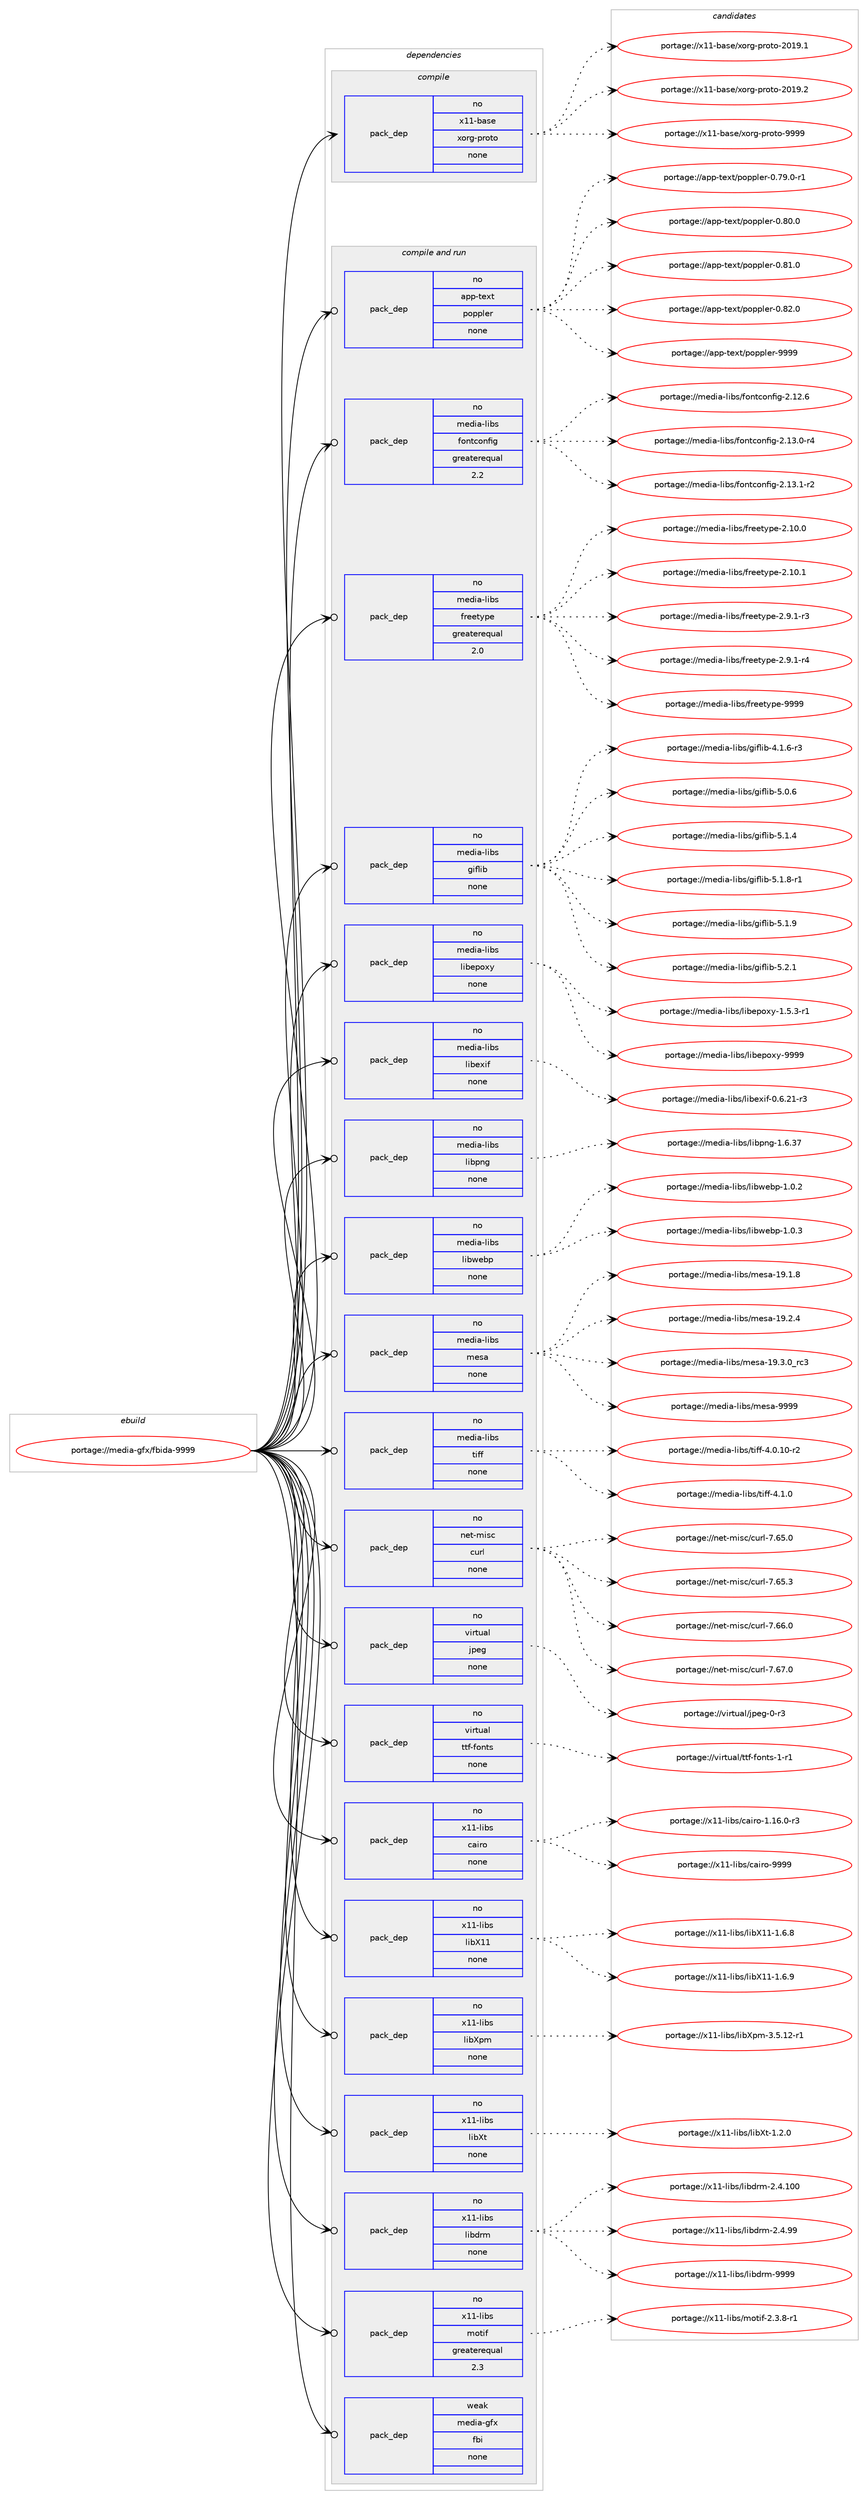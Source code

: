 digraph prolog {

# *************
# Graph options
# *************

newrank=true;
concentrate=true;
compound=true;
graph [rankdir=LR,fontname=Helvetica,fontsize=10,ranksep=1.5];#, ranksep=2.5, nodesep=0.2];
edge  [arrowhead=vee];
node  [fontname=Helvetica,fontsize=10];

# **********
# The ebuild
# **********

subgraph cluster_leftcol {
color=gray;
rank=same;
label=<<i>ebuild</i>>;
id [label="portage://media-gfx/fbida-9999", color=red, width=4, href="../media-gfx/fbida-9999.svg"];
}

# ****************
# The dependencies
# ****************

subgraph cluster_midcol {
color=gray;
label=<<i>dependencies</i>>;
subgraph cluster_compile {
fillcolor="#eeeeee";
style=filled;
label=<<i>compile</i>>;
subgraph pack229349 {
dependency312637 [label=<<TABLE BORDER="0" CELLBORDER="1" CELLSPACING="0" CELLPADDING="4" WIDTH="220"><TR><TD ROWSPAN="6" CELLPADDING="30">pack_dep</TD></TR><TR><TD WIDTH="110">no</TD></TR><TR><TD>x11-base</TD></TR><TR><TD>xorg-proto</TD></TR><TR><TD>none</TD></TR><TR><TD></TD></TR></TABLE>>, shape=none, color=blue];
}
id:e -> dependency312637:w [weight=20,style="solid",arrowhead="vee"];
}
subgraph cluster_compileandrun {
fillcolor="#eeeeee";
style=filled;
label=<<i>compile and run</i>>;
subgraph pack229350 {
dependency312638 [label=<<TABLE BORDER="0" CELLBORDER="1" CELLSPACING="0" CELLPADDING="4" WIDTH="220"><TR><TD ROWSPAN="6" CELLPADDING="30">pack_dep</TD></TR><TR><TD WIDTH="110">no</TD></TR><TR><TD>app-text</TD></TR><TR><TD>poppler</TD></TR><TR><TD>none</TD></TR><TR><TD></TD></TR></TABLE>>, shape=none, color=blue];
}
id:e -> dependency312638:w [weight=20,style="solid",arrowhead="odotvee"];
subgraph pack229351 {
dependency312639 [label=<<TABLE BORDER="0" CELLBORDER="1" CELLSPACING="0" CELLPADDING="4" WIDTH="220"><TR><TD ROWSPAN="6" CELLPADDING="30">pack_dep</TD></TR><TR><TD WIDTH="110">no</TD></TR><TR><TD>media-libs</TD></TR><TR><TD>fontconfig</TD></TR><TR><TD>greaterequal</TD></TR><TR><TD>2.2</TD></TR></TABLE>>, shape=none, color=blue];
}
id:e -> dependency312639:w [weight=20,style="solid",arrowhead="odotvee"];
subgraph pack229352 {
dependency312640 [label=<<TABLE BORDER="0" CELLBORDER="1" CELLSPACING="0" CELLPADDING="4" WIDTH="220"><TR><TD ROWSPAN="6" CELLPADDING="30">pack_dep</TD></TR><TR><TD WIDTH="110">no</TD></TR><TR><TD>media-libs</TD></TR><TR><TD>freetype</TD></TR><TR><TD>greaterequal</TD></TR><TR><TD>2.0</TD></TR></TABLE>>, shape=none, color=blue];
}
id:e -> dependency312640:w [weight=20,style="solid",arrowhead="odotvee"];
subgraph pack229353 {
dependency312641 [label=<<TABLE BORDER="0" CELLBORDER="1" CELLSPACING="0" CELLPADDING="4" WIDTH="220"><TR><TD ROWSPAN="6" CELLPADDING="30">pack_dep</TD></TR><TR><TD WIDTH="110">no</TD></TR><TR><TD>media-libs</TD></TR><TR><TD>giflib</TD></TR><TR><TD>none</TD></TR><TR><TD></TD></TR></TABLE>>, shape=none, color=blue];
}
id:e -> dependency312641:w [weight=20,style="solid",arrowhead="odotvee"];
subgraph pack229354 {
dependency312642 [label=<<TABLE BORDER="0" CELLBORDER="1" CELLSPACING="0" CELLPADDING="4" WIDTH="220"><TR><TD ROWSPAN="6" CELLPADDING="30">pack_dep</TD></TR><TR><TD WIDTH="110">no</TD></TR><TR><TD>media-libs</TD></TR><TR><TD>libepoxy</TD></TR><TR><TD>none</TD></TR><TR><TD></TD></TR></TABLE>>, shape=none, color=blue];
}
id:e -> dependency312642:w [weight=20,style="solid",arrowhead="odotvee"];
subgraph pack229355 {
dependency312643 [label=<<TABLE BORDER="0" CELLBORDER="1" CELLSPACING="0" CELLPADDING="4" WIDTH="220"><TR><TD ROWSPAN="6" CELLPADDING="30">pack_dep</TD></TR><TR><TD WIDTH="110">no</TD></TR><TR><TD>media-libs</TD></TR><TR><TD>libexif</TD></TR><TR><TD>none</TD></TR><TR><TD></TD></TR></TABLE>>, shape=none, color=blue];
}
id:e -> dependency312643:w [weight=20,style="solid",arrowhead="odotvee"];
subgraph pack229356 {
dependency312644 [label=<<TABLE BORDER="0" CELLBORDER="1" CELLSPACING="0" CELLPADDING="4" WIDTH="220"><TR><TD ROWSPAN="6" CELLPADDING="30">pack_dep</TD></TR><TR><TD WIDTH="110">no</TD></TR><TR><TD>media-libs</TD></TR><TR><TD>libpng</TD></TR><TR><TD>none</TD></TR><TR><TD></TD></TR></TABLE>>, shape=none, color=blue];
}
id:e -> dependency312644:w [weight=20,style="solid",arrowhead="odotvee"];
subgraph pack229357 {
dependency312645 [label=<<TABLE BORDER="0" CELLBORDER="1" CELLSPACING="0" CELLPADDING="4" WIDTH="220"><TR><TD ROWSPAN="6" CELLPADDING="30">pack_dep</TD></TR><TR><TD WIDTH="110">no</TD></TR><TR><TD>media-libs</TD></TR><TR><TD>libwebp</TD></TR><TR><TD>none</TD></TR><TR><TD></TD></TR></TABLE>>, shape=none, color=blue];
}
id:e -> dependency312645:w [weight=20,style="solid",arrowhead="odotvee"];
subgraph pack229358 {
dependency312646 [label=<<TABLE BORDER="0" CELLBORDER="1" CELLSPACING="0" CELLPADDING="4" WIDTH="220"><TR><TD ROWSPAN="6" CELLPADDING="30">pack_dep</TD></TR><TR><TD WIDTH="110">no</TD></TR><TR><TD>media-libs</TD></TR><TR><TD>mesa</TD></TR><TR><TD>none</TD></TR><TR><TD></TD></TR></TABLE>>, shape=none, color=blue];
}
id:e -> dependency312646:w [weight=20,style="solid",arrowhead="odotvee"];
subgraph pack229359 {
dependency312647 [label=<<TABLE BORDER="0" CELLBORDER="1" CELLSPACING="0" CELLPADDING="4" WIDTH="220"><TR><TD ROWSPAN="6" CELLPADDING="30">pack_dep</TD></TR><TR><TD WIDTH="110">no</TD></TR><TR><TD>media-libs</TD></TR><TR><TD>tiff</TD></TR><TR><TD>none</TD></TR><TR><TD></TD></TR></TABLE>>, shape=none, color=blue];
}
id:e -> dependency312647:w [weight=20,style="solid",arrowhead="odotvee"];
subgraph pack229360 {
dependency312648 [label=<<TABLE BORDER="0" CELLBORDER="1" CELLSPACING="0" CELLPADDING="4" WIDTH="220"><TR><TD ROWSPAN="6" CELLPADDING="30">pack_dep</TD></TR><TR><TD WIDTH="110">no</TD></TR><TR><TD>net-misc</TD></TR><TR><TD>curl</TD></TR><TR><TD>none</TD></TR><TR><TD></TD></TR></TABLE>>, shape=none, color=blue];
}
id:e -> dependency312648:w [weight=20,style="solid",arrowhead="odotvee"];
subgraph pack229361 {
dependency312649 [label=<<TABLE BORDER="0" CELLBORDER="1" CELLSPACING="0" CELLPADDING="4" WIDTH="220"><TR><TD ROWSPAN="6" CELLPADDING="30">pack_dep</TD></TR><TR><TD WIDTH="110">no</TD></TR><TR><TD>virtual</TD></TR><TR><TD>jpeg</TD></TR><TR><TD>none</TD></TR><TR><TD></TD></TR></TABLE>>, shape=none, color=blue];
}
id:e -> dependency312649:w [weight=20,style="solid",arrowhead="odotvee"];
subgraph pack229362 {
dependency312650 [label=<<TABLE BORDER="0" CELLBORDER="1" CELLSPACING="0" CELLPADDING="4" WIDTH="220"><TR><TD ROWSPAN="6" CELLPADDING="30">pack_dep</TD></TR><TR><TD WIDTH="110">no</TD></TR><TR><TD>virtual</TD></TR><TR><TD>ttf-fonts</TD></TR><TR><TD>none</TD></TR><TR><TD></TD></TR></TABLE>>, shape=none, color=blue];
}
id:e -> dependency312650:w [weight=20,style="solid",arrowhead="odotvee"];
subgraph pack229363 {
dependency312651 [label=<<TABLE BORDER="0" CELLBORDER="1" CELLSPACING="0" CELLPADDING="4" WIDTH="220"><TR><TD ROWSPAN="6" CELLPADDING="30">pack_dep</TD></TR><TR><TD WIDTH="110">no</TD></TR><TR><TD>x11-libs</TD></TR><TR><TD>cairo</TD></TR><TR><TD>none</TD></TR><TR><TD></TD></TR></TABLE>>, shape=none, color=blue];
}
id:e -> dependency312651:w [weight=20,style="solid",arrowhead="odotvee"];
subgraph pack229364 {
dependency312652 [label=<<TABLE BORDER="0" CELLBORDER="1" CELLSPACING="0" CELLPADDING="4" WIDTH="220"><TR><TD ROWSPAN="6" CELLPADDING="30">pack_dep</TD></TR><TR><TD WIDTH="110">no</TD></TR><TR><TD>x11-libs</TD></TR><TR><TD>libX11</TD></TR><TR><TD>none</TD></TR><TR><TD></TD></TR></TABLE>>, shape=none, color=blue];
}
id:e -> dependency312652:w [weight=20,style="solid",arrowhead="odotvee"];
subgraph pack229365 {
dependency312653 [label=<<TABLE BORDER="0" CELLBORDER="1" CELLSPACING="0" CELLPADDING="4" WIDTH="220"><TR><TD ROWSPAN="6" CELLPADDING="30">pack_dep</TD></TR><TR><TD WIDTH="110">no</TD></TR><TR><TD>x11-libs</TD></TR><TR><TD>libXpm</TD></TR><TR><TD>none</TD></TR><TR><TD></TD></TR></TABLE>>, shape=none, color=blue];
}
id:e -> dependency312653:w [weight=20,style="solid",arrowhead="odotvee"];
subgraph pack229366 {
dependency312654 [label=<<TABLE BORDER="0" CELLBORDER="1" CELLSPACING="0" CELLPADDING="4" WIDTH="220"><TR><TD ROWSPAN="6" CELLPADDING="30">pack_dep</TD></TR><TR><TD WIDTH="110">no</TD></TR><TR><TD>x11-libs</TD></TR><TR><TD>libXt</TD></TR><TR><TD>none</TD></TR><TR><TD></TD></TR></TABLE>>, shape=none, color=blue];
}
id:e -> dependency312654:w [weight=20,style="solid",arrowhead="odotvee"];
subgraph pack229367 {
dependency312655 [label=<<TABLE BORDER="0" CELLBORDER="1" CELLSPACING="0" CELLPADDING="4" WIDTH="220"><TR><TD ROWSPAN="6" CELLPADDING="30">pack_dep</TD></TR><TR><TD WIDTH="110">no</TD></TR><TR><TD>x11-libs</TD></TR><TR><TD>libdrm</TD></TR><TR><TD>none</TD></TR><TR><TD></TD></TR></TABLE>>, shape=none, color=blue];
}
id:e -> dependency312655:w [weight=20,style="solid",arrowhead="odotvee"];
subgraph pack229368 {
dependency312656 [label=<<TABLE BORDER="0" CELLBORDER="1" CELLSPACING="0" CELLPADDING="4" WIDTH="220"><TR><TD ROWSPAN="6" CELLPADDING="30">pack_dep</TD></TR><TR><TD WIDTH="110">no</TD></TR><TR><TD>x11-libs</TD></TR><TR><TD>motif</TD></TR><TR><TD>greaterequal</TD></TR><TR><TD>2.3</TD></TR></TABLE>>, shape=none, color=blue];
}
id:e -> dependency312656:w [weight=20,style="solid",arrowhead="odotvee"];
subgraph pack229369 {
dependency312657 [label=<<TABLE BORDER="0" CELLBORDER="1" CELLSPACING="0" CELLPADDING="4" WIDTH="220"><TR><TD ROWSPAN="6" CELLPADDING="30">pack_dep</TD></TR><TR><TD WIDTH="110">weak</TD></TR><TR><TD>media-gfx</TD></TR><TR><TD>fbi</TD></TR><TR><TD>none</TD></TR><TR><TD></TD></TR></TABLE>>, shape=none, color=blue];
}
id:e -> dependency312657:w [weight=20,style="solid",arrowhead="odotvee"];
}
subgraph cluster_run {
fillcolor="#eeeeee";
style=filled;
label=<<i>run</i>>;
}
}

# **************
# The candidates
# **************

subgraph cluster_choices {
rank=same;
color=gray;
label=<<i>candidates</i>>;

subgraph choice229349 {
color=black;
nodesep=1;
choiceportage1204949459897115101471201111141034511211411111611145504849574649 [label="portage://x11-base/xorg-proto-2019.1", color=red, width=4,href="../x11-base/xorg-proto-2019.1.svg"];
choiceportage1204949459897115101471201111141034511211411111611145504849574650 [label="portage://x11-base/xorg-proto-2019.2", color=red, width=4,href="../x11-base/xorg-proto-2019.2.svg"];
choiceportage120494945989711510147120111114103451121141111161114557575757 [label="portage://x11-base/xorg-proto-9999", color=red, width=4,href="../x11-base/xorg-proto-9999.svg"];
dependency312637:e -> choiceportage1204949459897115101471201111141034511211411111611145504849574649:w [style=dotted,weight="100"];
dependency312637:e -> choiceportage1204949459897115101471201111141034511211411111611145504849574650:w [style=dotted,weight="100"];
dependency312637:e -> choiceportage120494945989711510147120111114103451121141111161114557575757:w [style=dotted,weight="100"];
}
subgraph choice229350 {
color=black;
nodesep=1;
choiceportage971121124511610112011647112111112112108101114454846555746484511449 [label="portage://app-text/poppler-0.79.0-r1", color=red, width=4,href="../app-text/poppler-0.79.0-r1.svg"];
choiceportage97112112451161011201164711211111211210810111445484656484648 [label="portage://app-text/poppler-0.80.0", color=red, width=4,href="../app-text/poppler-0.80.0.svg"];
choiceportage97112112451161011201164711211111211210810111445484656494648 [label="portage://app-text/poppler-0.81.0", color=red, width=4,href="../app-text/poppler-0.81.0.svg"];
choiceportage97112112451161011201164711211111211210810111445484656504648 [label="portage://app-text/poppler-0.82.0", color=red, width=4,href="../app-text/poppler-0.82.0.svg"];
choiceportage9711211245116101120116471121111121121081011144557575757 [label="portage://app-text/poppler-9999", color=red, width=4,href="../app-text/poppler-9999.svg"];
dependency312638:e -> choiceportage971121124511610112011647112111112112108101114454846555746484511449:w [style=dotted,weight="100"];
dependency312638:e -> choiceportage97112112451161011201164711211111211210810111445484656484648:w [style=dotted,weight="100"];
dependency312638:e -> choiceportage97112112451161011201164711211111211210810111445484656494648:w [style=dotted,weight="100"];
dependency312638:e -> choiceportage97112112451161011201164711211111211210810111445484656504648:w [style=dotted,weight="100"];
dependency312638:e -> choiceportage9711211245116101120116471121111121121081011144557575757:w [style=dotted,weight="100"];
}
subgraph choice229351 {
color=black;
nodesep=1;
choiceportage109101100105974510810598115471021111101169911111010210510345504649504654 [label="portage://media-libs/fontconfig-2.12.6", color=red, width=4,href="../media-libs/fontconfig-2.12.6.svg"];
choiceportage1091011001059745108105981154710211111011699111110102105103455046495146484511452 [label="portage://media-libs/fontconfig-2.13.0-r4", color=red, width=4,href="../media-libs/fontconfig-2.13.0-r4.svg"];
choiceportage1091011001059745108105981154710211111011699111110102105103455046495146494511450 [label="portage://media-libs/fontconfig-2.13.1-r2", color=red, width=4,href="../media-libs/fontconfig-2.13.1-r2.svg"];
dependency312639:e -> choiceportage109101100105974510810598115471021111101169911111010210510345504649504654:w [style=dotted,weight="100"];
dependency312639:e -> choiceportage1091011001059745108105981154710211111011699111110102105103455046495146484511452:w [style=dotted,weight="100"];
dependency312639:e -> choiceportage1091011001059745108105981154710211111011699111110102105103455046495146494511450:w [style=dotted,weight="100"];
}
subgraph choice229352 {
color=black;
nodesep=1;
choiceportage1091011001059745108105981154710211410110111612111210145504649484648 [label="portage://media-libs/freetype-2.10.0", color=red, width=4,href="../media-libs/freetype-2.10.0.svg"];
choiceportage1091011001059745108105981154710211410110111612111210145504649484649 [label="portage://media-libs/freetype-2.10.1", color=red, width=4,href="../media-libs/freetype-2.10.1.svg"];
choiceportage109101100105974510810598115471021141011011161211121014550465746494511451 [label="portage://media-libs/freetype-2.9.1-r3", color=red, width=4,href="../media-libs/freetype-2.9.1-r3.svg"];
choiceportage109101100105974510810598115471021141011011161211121014550465746494511452 [label="portage://media-libs/freetype-2.9.1-r4", color=red, width=4,href="../media-libs/freetype-2.9.1-r4.svg"];
choiceportage109101100105974510810598115471021141011011161211121014557575757 [label="portage://media-libs/freetype-9999", color=red, width=4,href="../media-libs/freetype-9999.svg"];
dependency312640:e -> choiceportage1091011001059745108105981154710211410110111612111210145504649484648:w [style=dotted,weight="100"];
dependency312640:e -> choiceportage1091011001059745108105981154710211410110111612111210145504649484649:w [style=dotted,weight="100"];
dependency312640:e -> choiceportage109101100105974510810598115471021141011011161211121014550465746494511451:w [style=dotted,weight="100"];
dependency312640:e -> choiceportage109101100105974510810598115471021141011011161211121014550465746494511452:w [style=dotted,weight="100"];
dependency312640:e -> choiceportage109101100105974510810598115471021141011011161211121014557575757:w [style=dotted,weight="100"];
}
subgraph choice229353 {
color=black;
nodesep=1;
choiceportage10910110010597451081059811547103105102108105984552464946544511451 [label="portage://media-libs/giflib-4.1.6-r3", color=red, width=4,href="../media-libs/giflib-4.1.6-r3.svg"];
choiceportage1091011001059745108105981154710310510210810598455346484654 [label="portage://media-libs/giflib-5.0.6", color=red, width=4,href="../media-libs/giflib-5.0.6.svg"];
choiceportage1091011001059745108105981154710310510210810598455346494652 [label="portage://media-libs/giflib-5.1.4", color=red, width=4,href="../media-libs/giflib-5.1.4.svg"];
choiceportage10910110010597451081059811547103105102108105984553464946564511449 [label="portage://media-libs/giflib-5.1.8-r1", color=red, width=4,href="../media-libs/giflib-5.1.8-r1.svg"];
choiceportage1091011001059745108105981154710310510210810598455346494657 [label="portage://media-libs/giflib-5.1.9", color=red, width=4,href="../media-libs/giflib-5.1.9.svg"];
choiceportage1091011001059745108105981154710310510210810598455346504649 [label="portage://media-libs/giflib-5.2.1", color=red, width=4,href="../media-libs/giflib-5.2.1.svg"];
dependency312641:e -> choiceportage10910110010597451081059811547103105102108105984552464946544511451:w [style=dotted,weight="100"];
dependency312641:e -> choiceportage1091011001059745108105981154710310510210810598455346484654:w [style=dotted,weight="100"];
dependency312641:e -> choiceportage1091011001059745108105981154710310510210810598455346494652:w [style=dotted,weight="100"];
dependency312641:e -> choiceportage10910110010597451081059811547103105102108105984553464946564511449:w [style=dotted,weight="100"];
dependency312641:e -> choiceportage1091011001059745108105981154710310510210810598455346494657:w [style=dotted,weight="100"];
dependency312641:e -> choiceportage1091011001059745108105981154710310510210810598455346504649:w [style=dotted,weight="100"];
}
subgraph choice229354 {
color=black;
nodesep=1;
choiceportage10910110010597451081059811547108105981011121111201214549465346514511449 [label="portage://media-libs/libepoxy-1.5.3-r1", color=red, width=4,href="../media-libs/libepoxy-1.5.3-r1.svg"];
choiceportage10910110010597451081059811547108105981011121111201214557575757 [label="portage://media-libs/libepoxy-9999", color=red, width=4,href="../media-libs/libepoxy-9999.svg"];
dependency312642:e -> choiceportage10910110010597451081059811547108105981011121111201214549465346514511449:w [style=dotted,weight="100"];
dependency312642:e -> choiceportage10910110010597451081059811547108105981011121111201214557575757:w [style=dotted,weight="100"];
}
subgraph choice229355 {
color=black;
nodesep=1;
choiceportage1091011001059745108105981154710810598101120105102454846544650494511451 [label="portage://media-libs/libexif-0.6.21-r3", color=red, width=4,href="../media-libs/libexif-0.6.21-r3.svg"];
dependency312643:e -> choiceportage1091011001059745108105981154710810598101120105102454846544650494511451:w [style=dotted,weight="100"];
}
subgraph choice229356 {
color=black;
nodesep=1;
choiceportage109101100105974510810598115471081059811211010345494654465155 [label="portage://media-libs/libpng-1.6.37", color=red, width=4,href="../media-libs/libpng-1.6.37.svg"];
dependency312644:e -> choiceportage109101100105974510810598115471081059811211010345494654465155:w [style=dotted,weight="100"];
}
subgraph choice229357 {
color=black;
nodesep=1;
choiceportage109101100105974510810598115471081059811910198112454946484650 [label="portage://media-libs/libwebp-1.0.2", color=red, width=4,href="../media-libs/libwebp-1.0.2.svg"];
choiceportage109101100105974510810598115471081059811910198112454946484651 [label="portage://media-libs/libwebp-1.0.3", color=red, width=4,href="../media-libs/libwebp-1.0.3.svg"];
dependency312645:e -> choiceportage109101100105974510810598115471081059811910198112454946484650:w [style=dotted,weight="100"];
dependency312645:e -> choiceportage109101100105974510810598115471081059811910198112454946484651:w [style=dotted,weight="100"];
}
subgraph choice229358 {
color=black;
nodesep=1;
choiceportage109101100105974510810598115471091011159745495746494656 [label="portage://media-libs/mesa-19.1.8", color=red, width=4,href="../media-libs/mesa-19.1.8.svg"];
choiceportage109101100105974510810598115471091011159745495746504652 [label="portage://media-libs/mesa-19.2.4", color=red, width=4,href="../media-libs/mesa-19.2.4.svg"];
choiceportage109101100105974510810598115471091011159745495746514648951149951 [label="portage://media-libs/mesa-19.3.0_rc3", color=red, width=4,href="../media-libs/mesa-19.3.0_rc3.svg"];
choiceportage10910110010597451081059811547109101115974557575757 [label="portage://media-libs/mesa-9999", color=red, width=4,href="../media-libs/mesa-9999.svg"];
dependency312646:e -> choiceportage109101100105974510810598115471091011159745495746494656:w [style=dotted,weight="100"];
dependency312646:e -> choiceportage109101100105974510810598115471091011159745495746504652:w [style=dotted,weight="100"];
dependency312646:e -> choiceportage109101100105974510810598115471091011159745495746514648951149951:w [style=dotted,weight="100"];
dependency312646:e -> choiceportage10910110010597451081059811547109101115974557575757:w [style=dotted,weight="100"];
}
subgraph choice229359 {
color=black;
nodesep=1;
choiceportage10910110010597451081059811547116105102102455246484649484511450 [label="portage://media-libs/tiff-4.0.10-r2", color=red, width=4,href="../media-libs/tiff-4.0.10-r2.svg"];
choiceportage10910110010597451081059811547116105102102455246494648 [label="portage://media-libs/tiff-4.1.0", color=red, width=4,href="../media-libs/tiff-4.1.0.svg"];
dependency312647:e -> choiceportage10910110010597451081059811547116105102102455246484649484511450:w [style=dotted,weight="100"];
dependency312647:e -> choiceportage10910110010597451081059811547116105102102455246494648:w [style=dotted,weight="100"];
}
subgraph choice229360 {
color=black;
nodesep=1;
choiceportage1101011164510910511599479911711410845554654534648 [label="portage://net-misc/curl-7.65.0", color=red, width=4,href="../net-misc/curl-7.65.0.svg"];
choiceportage1101011164510910511599479911711410845554654534651 [label="portage://net-misc/curl-7.65.3", color=red, width=4,href="../net-misc/curl-7.65.3.svg"];
choiceportage1101011164510910511599479911711410845554654544648 [label="portage://net-misc/curl-7.66.0", color=red, width=4,href="../net-misc/curl-7.66.0.svg"];
choiceportage1101011164510910511599479911711410845554654554648 [label="portage://net-misc/curl-7.67.0", color=red, width=4,href="../net-misc/curl-7.67.0.svg"];
dependency312648:e -> choiceportage1101011164510910511599479911711410845554654534648:w [style=dotted,weight="100"];
dependency312648:e -> choiceportage1101011164510910511599479911711410845554654534651:w [style=dotted,weight="100"];
dependency312648:e -> choiceportage1101011164510910511599479911711410845554654544648:w [style=dotted,weight="100"];
dependency312648:e -> choiceportage1101011164510910511599479911711410845554654554648:w [style=dotted,weight="100"];
}
subgraph choice229361 {
color=black;
nodesep=1;
choiceportage118105114116117971084710611210110345484511451 [label="portage://virtual/jpeg-0-r3", color=red, width=4,href="../virtual/jpeg-0-r3.svg"];
dependency312649:e -> choiceportage118105114116117971084710611210110345484511451:w [style=dotted,weight="100"];
}
subgraph choice229362 {
color=black;
nodesep=1;
choiceportage11810511411611797108471161161024510211111011611545494511449 [label="portage://virtual/ttf-fonts-1-r1", color=red, width=4,href="../virtual/ttf-fonts-1-r1.svg"];
dependency312650:e -> choiceportage11810511411611797108471161161024510211111011611545494511449:w [style=dotted,weight="100"];
}
subgraph choice229363 {
color=black;
nodesep=1;
choiceportage12049494510810598115479997105114111454946495446484511451 [label="portage://x11-libs/cairo-1.16.0-r3", color=red, width=4,href="../x11-libs/cairo-1.16.0-r3.svg"];
choiceportage120494945108105981154799971051141114557575757 [label="portage://x11-libs/cairo-9999", color=red, width=4,href="../x11-libs/cairo-9999.svg"];
dependency312651:e -> choiceportage12049494510810598115479997105114111454946495446484511451:w [style=dotted,weight="100"];
dependency312651:e -> choiceportage120494945108105981154799971051141114557575757:w [style=dotted,weight="100"];
}
subgraph choice229364 {
color=black;
nodesep=1;
choiceportage120494945108105981154710810598884949454946544656 [label="portage://x11-libs/libX11-1.6.8", color=red, width=4,href="../x11-libs/libX11-1.6.8.svg"];
choiceportage120494945108105981154710810598884949454946544657 [label="portage://x11-libs/libX11-1.6.9", color=red, width=4,href="../x11-libs/libX11-1.6.9.svg"];
dependency312652:e -> choiceportage120494945108105981154710810598884949454946544656:w [style=dotted,weight="100"];
dependency312652:e -> choiceportage120494945108105981154710810598884949454946544657:w [style=dotted,weight="100"];
}
subgraph choice229365 {
color=black;
nodesep=1;
choiceportage12049494510810598115471081059888112109455146534649504511449 [label="portage://x11-libs/libXpm-3.5.12-r1", color=red, width=4,href="../x11-libs/libXpm-3.5.12-r1.svg"];
dependency312653:e -> choiceportage12049494510810598115471081059888112109455146534649504511449:w [style=dotted,weight="100"];
}
subgraph choice229366 {
color=black;
nodesep=1;
choiceportage12049494510810598115471081059888116454946504648 [label="portage://x11-libs/libXt-1.2.0", color=red, width=4,href="../x11-libs/libXt-1.2.0.svg"];
dependency312654:e -> choiceportage12049494510810598115471081059888116454946504648:w [style=dotted,weight="100"];
}
subgraph choice229367 {
color=black;
nodesep=1;
choiceportage1204949451081059811547108105981001141094550465246494848 [label="portage://x11-libs/libdrm-2.4.100", color=red, width=4,href="../x11-libs/libdrm-2.4.100.svg"];
choiceportage12049494510810598115471081059810011410945504652465757 [label="portage://x11-libs/libdrm-2.4.99", color=red, width=4,href="../x11-libs/libdrm-2.4.99.svg"];
choiceportage1204949451081059811547108105981001141094557575757 [label="portage://x11-libs/libdrm-9999", color=red, width=4,href="../x11-libs/libdrm-9999.svg"];
dependency312655:e -> choiceportage1204949451081059811547108105981001141094550465246494848:w [style=dotted,weight="100"];
dependency312655:e -> choiceportage12049494510810598115471081059810011410945504652465757:w [style=dotted,weight="100"];
dependency312655:e -> choiceportage1204949451081059811547108105981001141094557575757:w [style=dotted,weight="100"];
}
subgraph choice229368 {
color=black;
nodesep=1;
choiceportage12049494510810598115471091111161051024550465146564511449 [label="portage://x11-libs/motif-2.3.8-r1", color=red, width=4,href="../x11-libs/motif-2.3.8-r1.svg"];
dependency312656:e -> choiceportage12049494510810598115471091111161051024550465146564511449:w [style=dotted,weight="100"];
}
subgraph choice229369 {
color=black;
nodesep=1;
}
}

}
